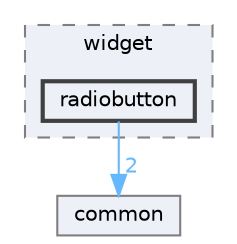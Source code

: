 digraph "C:/microchip/harmony3/gfx/middleware/legato/library/src/gfx/legato/widget/radiobutton"
{
 // INTERACTIVE_SVG=YES
 // LATEX_PDF_SIZE
  bgcolor="transparent";
  edge [fontname=Helvetica,fontsize=10,labelfontname=Helvetica,labelfontsize=10];
  node [fontname=Helvetica,fontsize=10,shape=box,height=0.2,width=0.4];
  compound=true
  subgraph clusterdir_139e39c2cbbb9c4d4856e374ea12d038 {
    graph [ bgcolor="#edf0f7", pencolor="grey50", label="widget", fontname=Helvetica,fontsize=10 style="filled,dashed", URL="dir_139e39c2cbbb9c4d4856e374ea12d038.html",tooltip=""]
  dir_46264740869f01a19d6281e415276e3e [label="radiobutton", fillcolor="#edf0f7", color="grey25", style="filled,bold", URL="dir_46264740869f01a19d6281e415276e3e.html",tooltip=""];
  }
  dir_b3f224f181338695a4734ca3080f2eb5 [label="common", fillcolor="#edf0f7", color="grey50", style="filled", URL="dir_b3f224f181338695a4734ca3080f2eb5.html",tooltip=""];
  dir_46264740869f01a19d6281e415276e3e->dir_b3f224f181338695a4734ca3080f2eb5 [headlabel="2", labeldistance=1.5 headhref="dir_000088_000011.html" color="steelblue1" fontcolor="steelblue1"];
}
